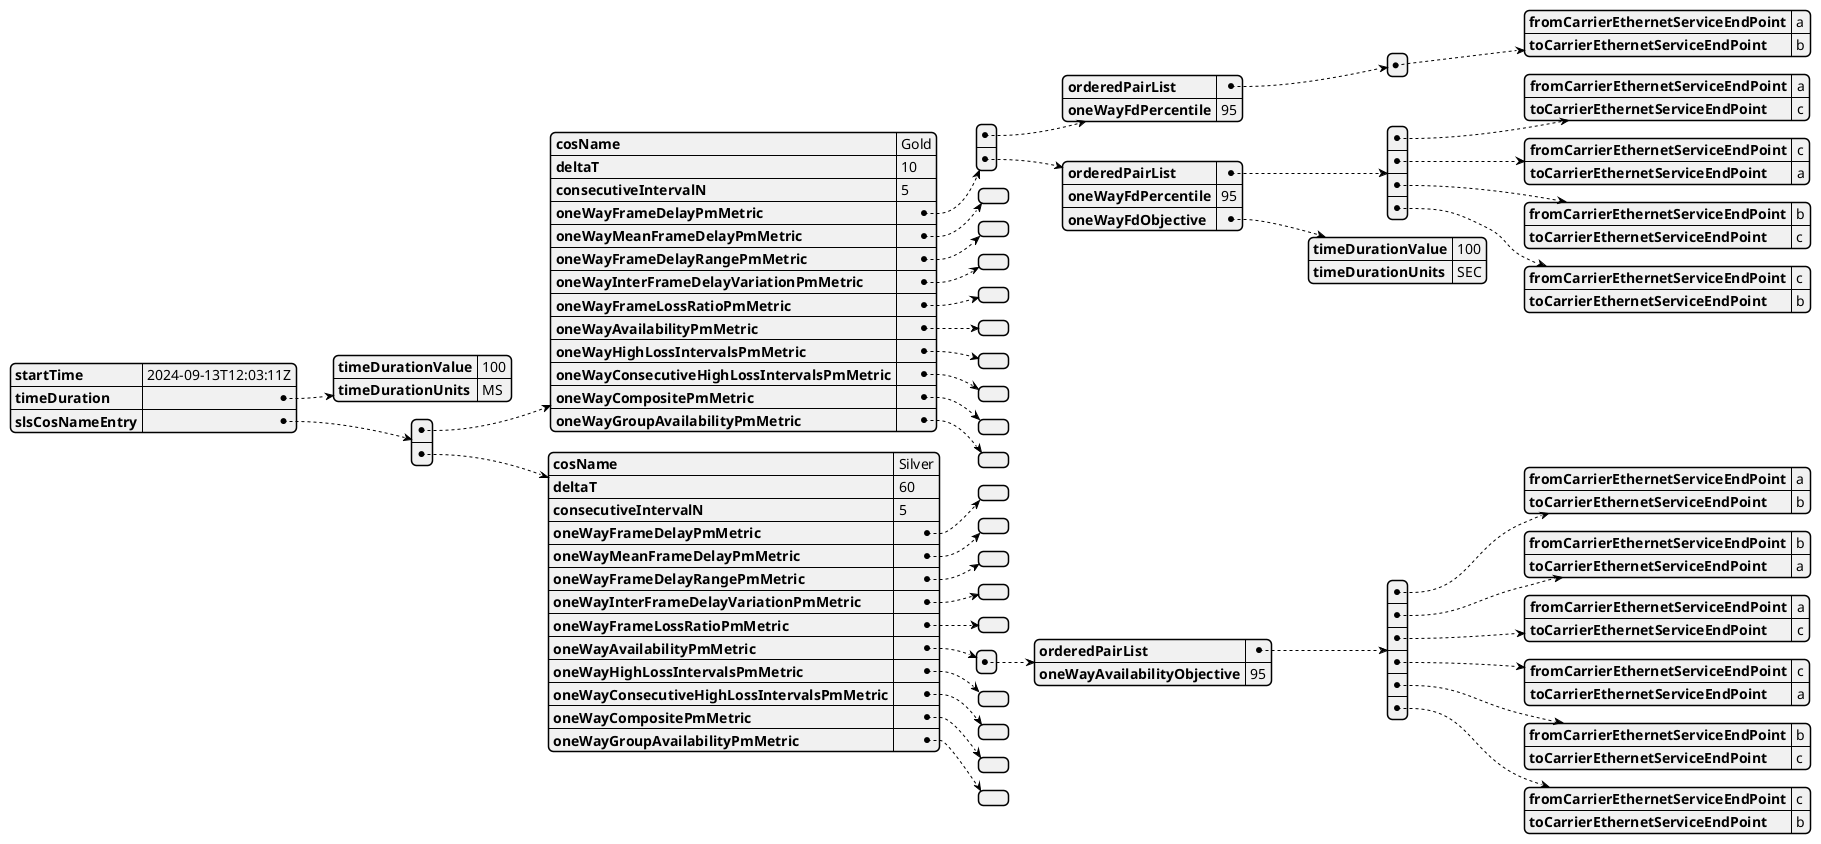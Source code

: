 @startjson
{
  "startTime" : "2024-09-13T12:03:11Z",
  "timeDuration" : {
    "timeDurationValue" : 100,
    "timeDurationUnits" : "MS"
  },
  "slsCosNameEntry" : [ {
    "cosName" : "Gold",
    "deltaT" : 10,
    "consecutiveIntervalN" : 5,
    "oneWayFrameDelayPmMetric" : [ {
      "orderedPairList" : [ {
        "fromCarrierEthernetServiceEndPoint" : "a",
        "toCarrierEthernetServiceEndPoint" : "b"
      } ],
      "oneWayFdPercentile" : 95
    }, {
      "orderedPairList" : [ {
        "fromCarrierEthernetServiceEndPoint" : "a",
        "toCarrierEthernetServiceEndPoint" : "c"
      }, {
        "fromCarrierEthernetServiceEndPoint" : "c",
        "toCarrierEthernetServiceEndPoint" : "a"
      }, {
        "fromCarrierEthernetServiceEndPoint" : "b",
        "toCarrierEthernetServiceEndPoint" : "c"
      }, {
        "fromCarrierEthernetServiceEndPoint" : "c",
        "toCarrierEthernetServiceEndPoint" : "b"
      } ],
      "oneWayFdPercentile" : 95,
      "oneWayFdObjective" : {
        "timeDurationValue" : 100,
        "timeDurationUnits" : "SEC"
      }
    } ],
    "oneWayMeanFrameDelayPmMetric" : [ ],
    "oneWayFrameDelayRangePmMetric" : [ ],
    "oneWayInterFrameDelayVariationPmMetric" : [ ],
    "oneWayFrameLossRatioPmMetric" : [ ],
    "oneWayAvailabilityPmMetric" : [ ],
    "oneWayHighLossIntervalsPmMetric" : [ ],
    "oneWayConsecutiveHighLossIntervalsPmMetric" : [ ],
    "oneWayCompositePmMetric" : [ ],
    "oneWayGroupAvailabilityPmMetric" : [ ]
  }, {
    "cosName" : "Silver",
    "deltaT" : 60,
    "consecutiveIntervalN" : 5,
    "oneWayFrameDelayPmMetric" : [ ],
    "oneWayMeanFrameDelayPmMetric" : [ ],
    "oneWayFrameDelayRangePmMetric" : [ ],
    "oneWayInterFrameDelayVariationPmMetric" : [ ],
    "oneWayFrameLossRatioPmMetric" : [ ],
    "oneWayAvailabilityPmMetric" : [ {
      "orderedPairList" : [ {
        "fromCarrierEthernetServiceEndPoint" : "a",
        "toCarrierEthernetServiceEndPoint" : "b"
      }, {
        "fromCarrierEthernetServiceEndPoint" : "b",
        "toCarrierEthernetServiceEndPoint" : "a"
      }, {
        "fromCarrierEthernetServiceEndPoint" : "a",
        "toCarrierEthernetServiceEndPoint" : "c"
      }, {
        "fromCarrierEthernetServiceEndPoint" : "c",
        "toCarrierEthernetServiceEndPoint" : "a"
      }, {
        "fromCarrierEthernetServiceEndPoint" : "b",
        "toCarrierEthernetServiceEndPoint" : "c"
      }, {
        "fromCarrierEthernetServiceEndPoint" : "c",
        "toCarrierEthernetServiceEndPoint" : "b"
      } ],
      "oneWayAvailabilityObjective" : 95
    } ],
    "oneWayHighLossIntervalsPmMetric" : [ ],
    "oneWayConsecutiveHighLossIntervalsPmMetric" : [ ],
    "oneWayCompositePmMetric" : [ ],
    "oneWayGroupAvailabilityPmMetric" : [ ]
  } ]
}
@endjson